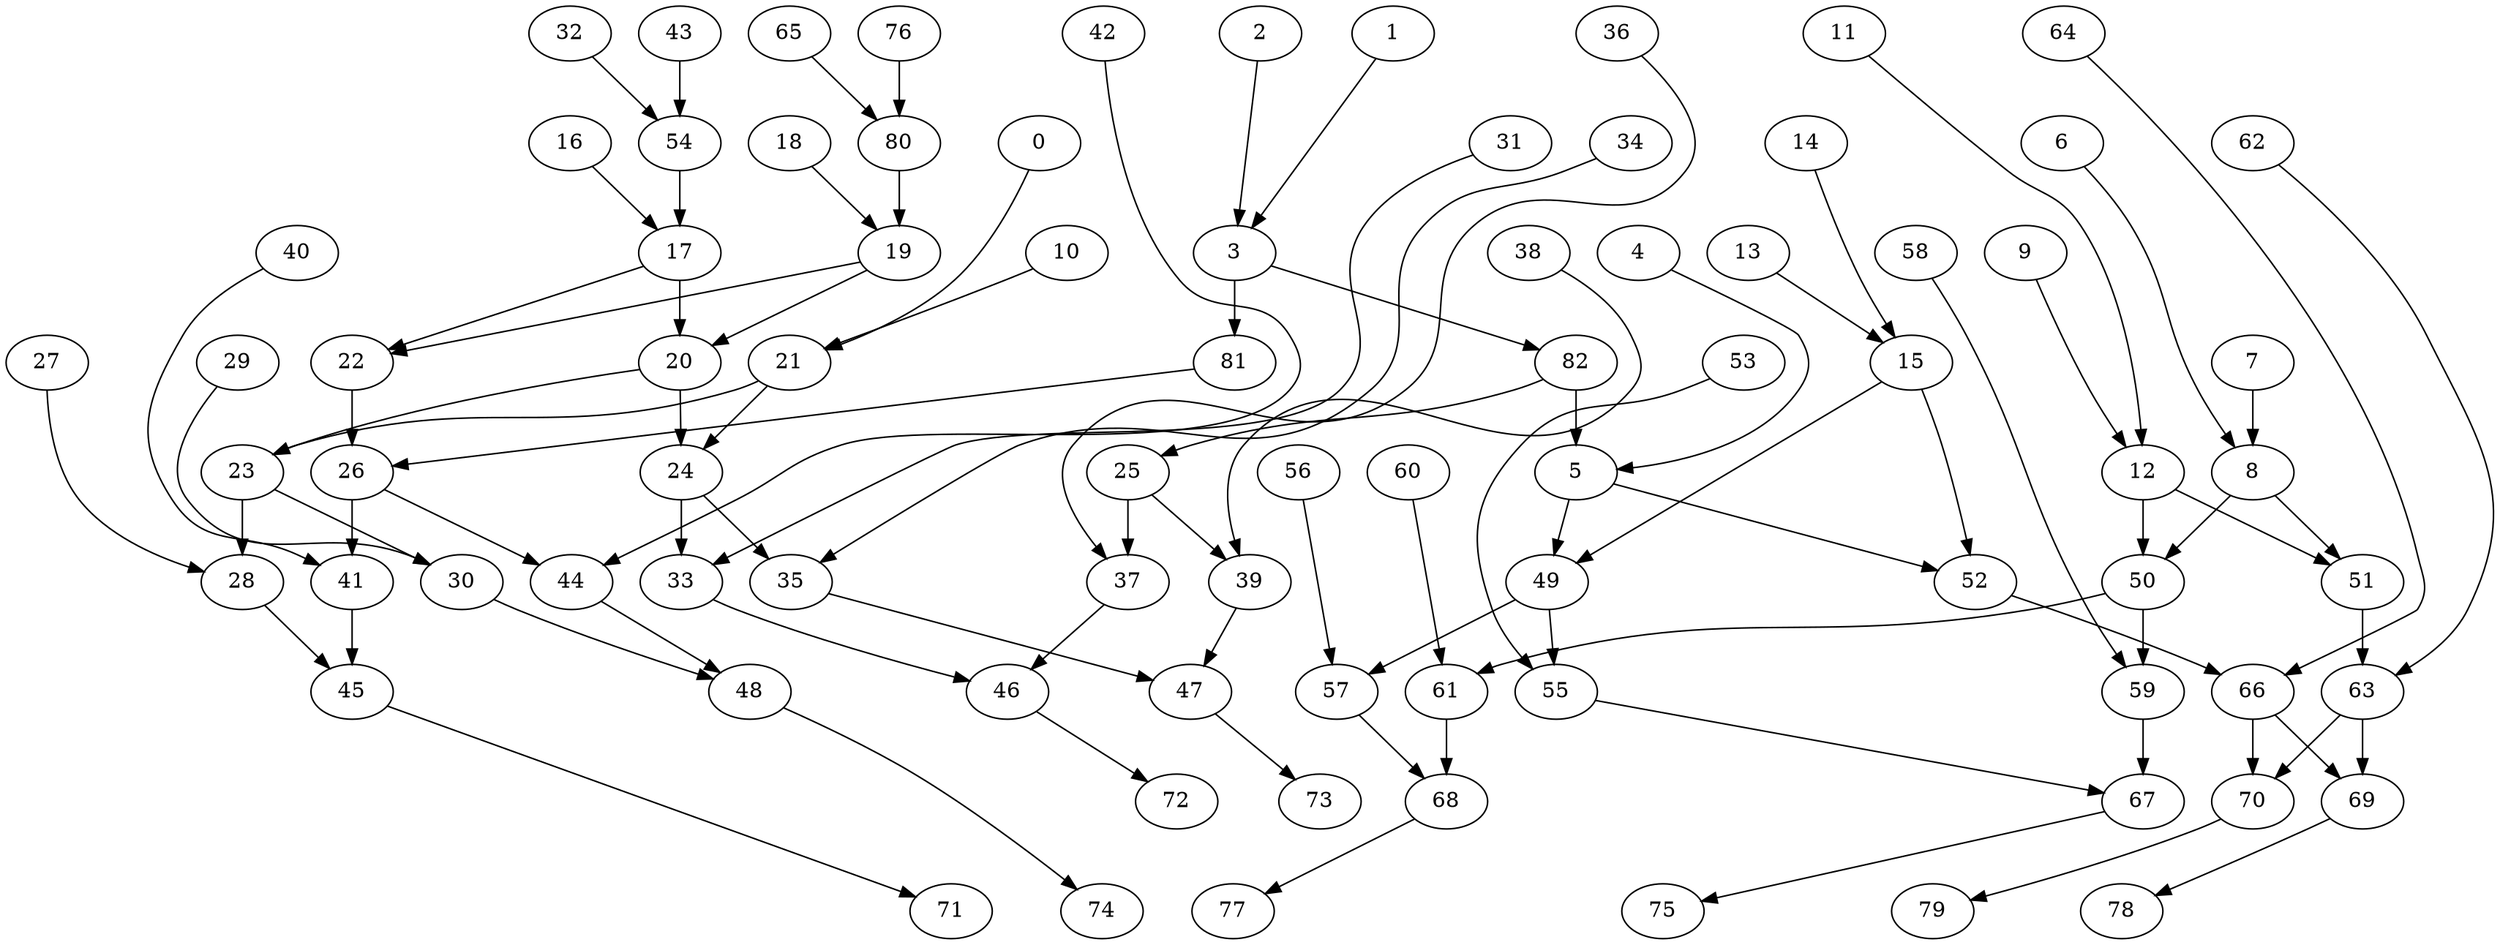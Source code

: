 digraph g {
0;
1;
2;
3;
4;
5;
6;
7;
8;
9;
10;
11;
12;
13;
14;
15;
16;
17;
18;
19;
20;
21;
22;
23;
24;
25;
26;
27;
28;
29;
30;
31;
32;
33;
34;
35;
36;
37;
38;
39;
40;
41;
42;
43;
44;
45;
46;
47;
48;
49;
50;
51;
52;
53;
54;
55;
56;
57;
58;
59;
60;
61;
62;
63;
64;
65;
66;
67;
68;
69;
70;
71;
72;
73;
74;
75;
76;
77;
78;
79;
80;
81;
82;
0 -> 21 [weight=0];
1 -> 3 [weight=0];
2 -> 3 [weight=0];
3 -> 81 [weight=3];
3 -> 82 [weight=0];
4 -> 5 [weight=0];
5 -> 49 [weight=0];
5 -> 52 [weight=0];
6 -> 8 [weight=0];
7 -> 8 [weight=1];
8 -> 51 [weight=0];
8 -> 50 [weight=1];
9 -> 12 [weight=0];
10 -> 21 [weight=0];
11 -> 12 [weight=0];
12 -> 51 [weight=0];
12 -> 50 [weight=3];
13 -> 15 [weight=0];
14 -> 15 [weight=0];
15 -> 49 [weight=0];
15 -> 52 [weight=0];
16 -> 17 [weight=0];
17 -> 22 [weight=0];
17 -> 20 [weight=2];
18 -> 19 [weight=0];
19 -> 22 [weight=0];
19 -> 20 [weight=0];
20 -> 23 [weight=1];
20 -> 24 [weight=2];
21 -> 23 [weight=0];
21 -> 24 [weight=1];
22 -> 26 [weight=1];
23 -> 28 [weight=1];
23 -> 30 [weight=0];
24 -> 33 [weight=3];
24 -> 35 [weight=2];
25 -> 37 [weight=3];
25 -> 39 [weight=0];
26 -> 41 [weight=2];
26 -> 44 [weight=0];
27 -> 28 [weight=0];
28 -> 45 [weight=0];
29 -> 30 [weight=0];
30 -> 48 [weight=0];
31 -> 33 [weight=0];
32 -> 54 [weight=0];
33 -> 46 [weight=0];
34 -> 35 [weight=0];
35 -> 47 [weight=0];
36 -> 37 [weight=0];
37 -> 46 [weight=0];
38 -> 39 [weight=0];
39 -> 47 [weight=0];
40 -> 41 [weight=0];
41 -> 45 [weight=1];
42 -> 44 [weight=0];
43 -> 54 [weight=0];
44 -> 48 [weight=0];
45 -> 71 [weight=0];
46 -> 72 [weight=0];
47 -> 73 [weight=0];
48 -> 74 [weight=0];
49 -> 55 [weight=1];
49 -> 57 [weight=1];
50 -> 61 [weight=0];
50 -> 59 [weight=7];
51 -> 63 [weight=1];
52 -> 66 [weight=2];
53 -> 55 [weight=0];
54 -> 17 [weight=2];
55 -> 67 [weight=0];
56 -> 57 [weight=0];
57 -> 68 [weight=0];
58 -> 59 [weight=0];
59 -> 67 [weight=0];
60 -> 61 [weight=0];
61 -> 68 [weight=1];
62 -> 63 [weight=0];
63 -> 69 [weight=1];
63 -> 70 [weight=0];
64 -> 66 [weight=0];
65 -> 80 [weight=0];
66 -> 69 [weight=1];
66 -> 70 [weight=2];
67 -> 75 [weight=0];
68 -> 77 [weight=0];
69 -> 78 [weight=0];
70 -> 79 [weight=0];
76 -> 80 [weight=1];
80 -> 19 [weight=1];
81 -> 26 [weight=0];
82 -> 25 [weight=0];
82 -> 5 [weight=1];
}
